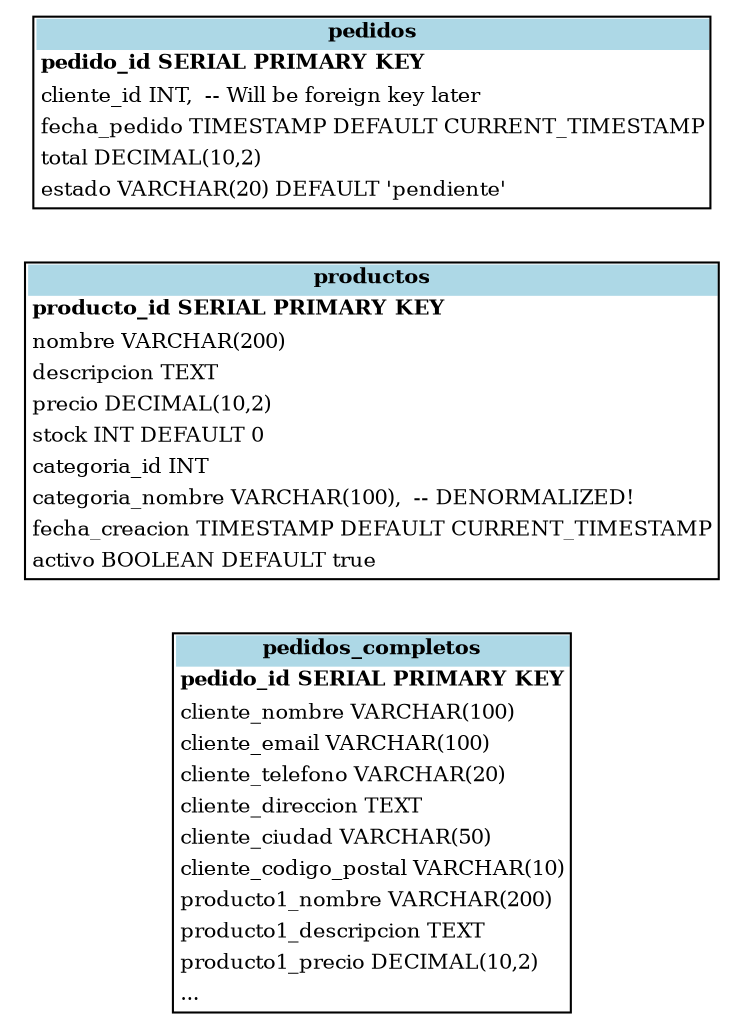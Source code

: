 digraph "Bad Schema (Denormalized)" {
    rankdir=LR;
    node [shape=plaintext, fontsize=10];
    edge [fontsize=8];
    pedidos_completos [label=<<table border="1" cellborder="0" cellspacing="0"><tr><td bgcolor="lightblue"><b>pedidos_completos</b></td></tr><tr><td align="left"><b>pedido_id SERIAL PRIMARY KEY</b></td></tr><tr><td align="left">cliente_nombre VARCHAR(100)</td></tr><tr><td align="left">cliente_email VARCHAR(100)</td></tr><tr><td align="left">cliente_telefono VARCHAR(20)</td></tr><tr><td align="left">cliente_direccion TEXT</td></tr><tr><td align="left">cliente_ciudad VARCHAR(50)</td></tr><tr><td align="left">cliente_codigo_postal VARCHAR(10)</td></tr><tr><td align="left">producto1_nombre VARCHAR(200)</td></tr><tr><td align="left">producto1_descripcion TEXT</td></tr><tr><td align="left">producto1_precio DECIMAL(10,2)</td></tr><tr><td align="left">...</td></tr></table>>];
    productos [label=<<table border="1" cellborder="0" cellspacing="0"><tr><td bgcolor="lightblue"><b>productos</b></td></tr><tr><td align="left"><b>producto_id SERIAL PRIMARY KEY</b></td></tr><tr><td align="left">nombre VARCHAR(200)</td></tr><tr><td align="left">descripcion TEXT</td></tr><tr><td align="left">precio DECIMAL(10,2)</td></tr><tr><td align="left">stock INT DEFAULT 0</td></tr><tr><td align="left">categoria_id INT</td></tr><tr><td align="left">categoria_nombre VARCHAR(100),  -- DENORMALIZED!</td></tr><tr><td align="left">fecha_creacion TIMESTAMP DEFAULT CURRENT_TIMESTAMP</td></tr><tr><td align="left">activo BOOLEAN DEFAULT true</td></tr></table>>];
    pedidos [label=<<table border="1" cellborder="0" cellspacing="0"><tr><td bgcolor="lightblue"><b>pedidos</b></td></tr><tr><td align="left"><b>pedido_id SERIAL PRIMARY KEY</b></td></tr><tr><td align="left">cliente_id INT,  -- Will be foreign key later</td></tr><tr><td align="left">fecha_pedido TIMESTAMP DEFAULT CURRENT_TIMESTAMP</td></tr><tr><td align="left">total DECIMAL(10,2)</td></tr><tr><td align="left">estado VARCHAR(20) DEFAULT 'pendiente'</td></tr></table>>];
}